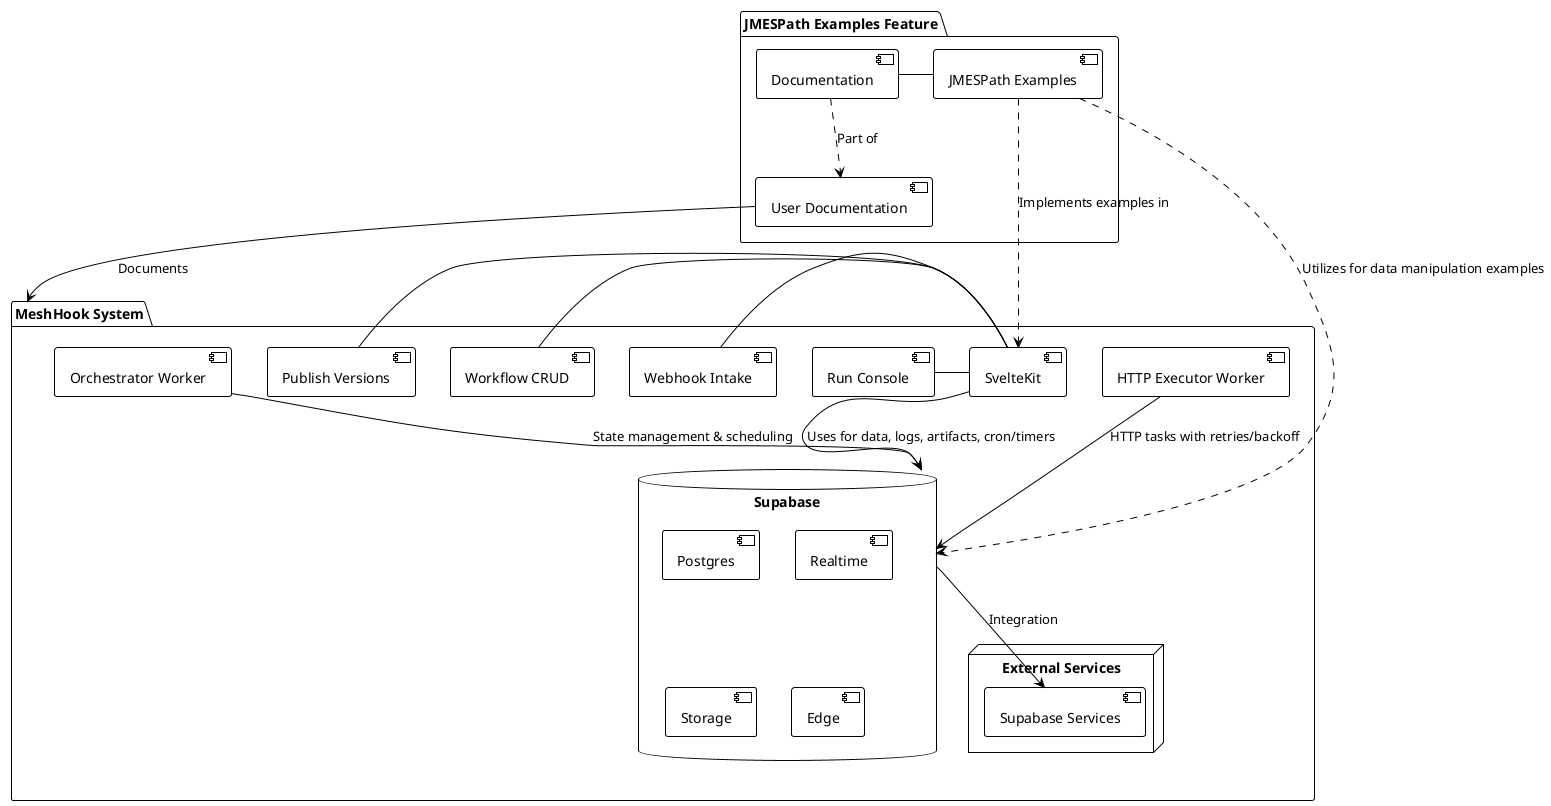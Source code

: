 @startuml
!theme plain

package "MeshHook System" {
    [Webhook Intake] - [SvelteKit]
    [Workflow CRUD] - [SvelteKit]
    [Publish Versions] - [SvelteKit]
    [Run Console] - [SvelteKit]
    database "Supabase" {
        [Postgres]
        [Realtime]
        [Storage]
        [Edge]
    }
    [SvelteKit] --> [Supabase] : Uses for data, logs, artifacts, cron/timers
    [Orchestrator Worker] --> [Supabase] : State management & scheduling
    [HTTP Executor Worker] --> [Supabase] : HTTP tasks with retries/backoff
    node "External Services" {
        [Supabase Services]
    }
    [Supabase] --> [Supabase Services] : Integration
}

package "JMESPath Examples Feature" {
    [JMESPath Examples] - [Documentation]
    [Documentation] ..> [User Documentation] : Part of
    [JMESPath Examples] ..> [SvelteKit] : Implements examples in
    [JMESPath Examples] ..> [Supabase] : Utilizes for data manipulation examples
}

[User Documentation] --> [MeshHook System] : Documents

@enduml